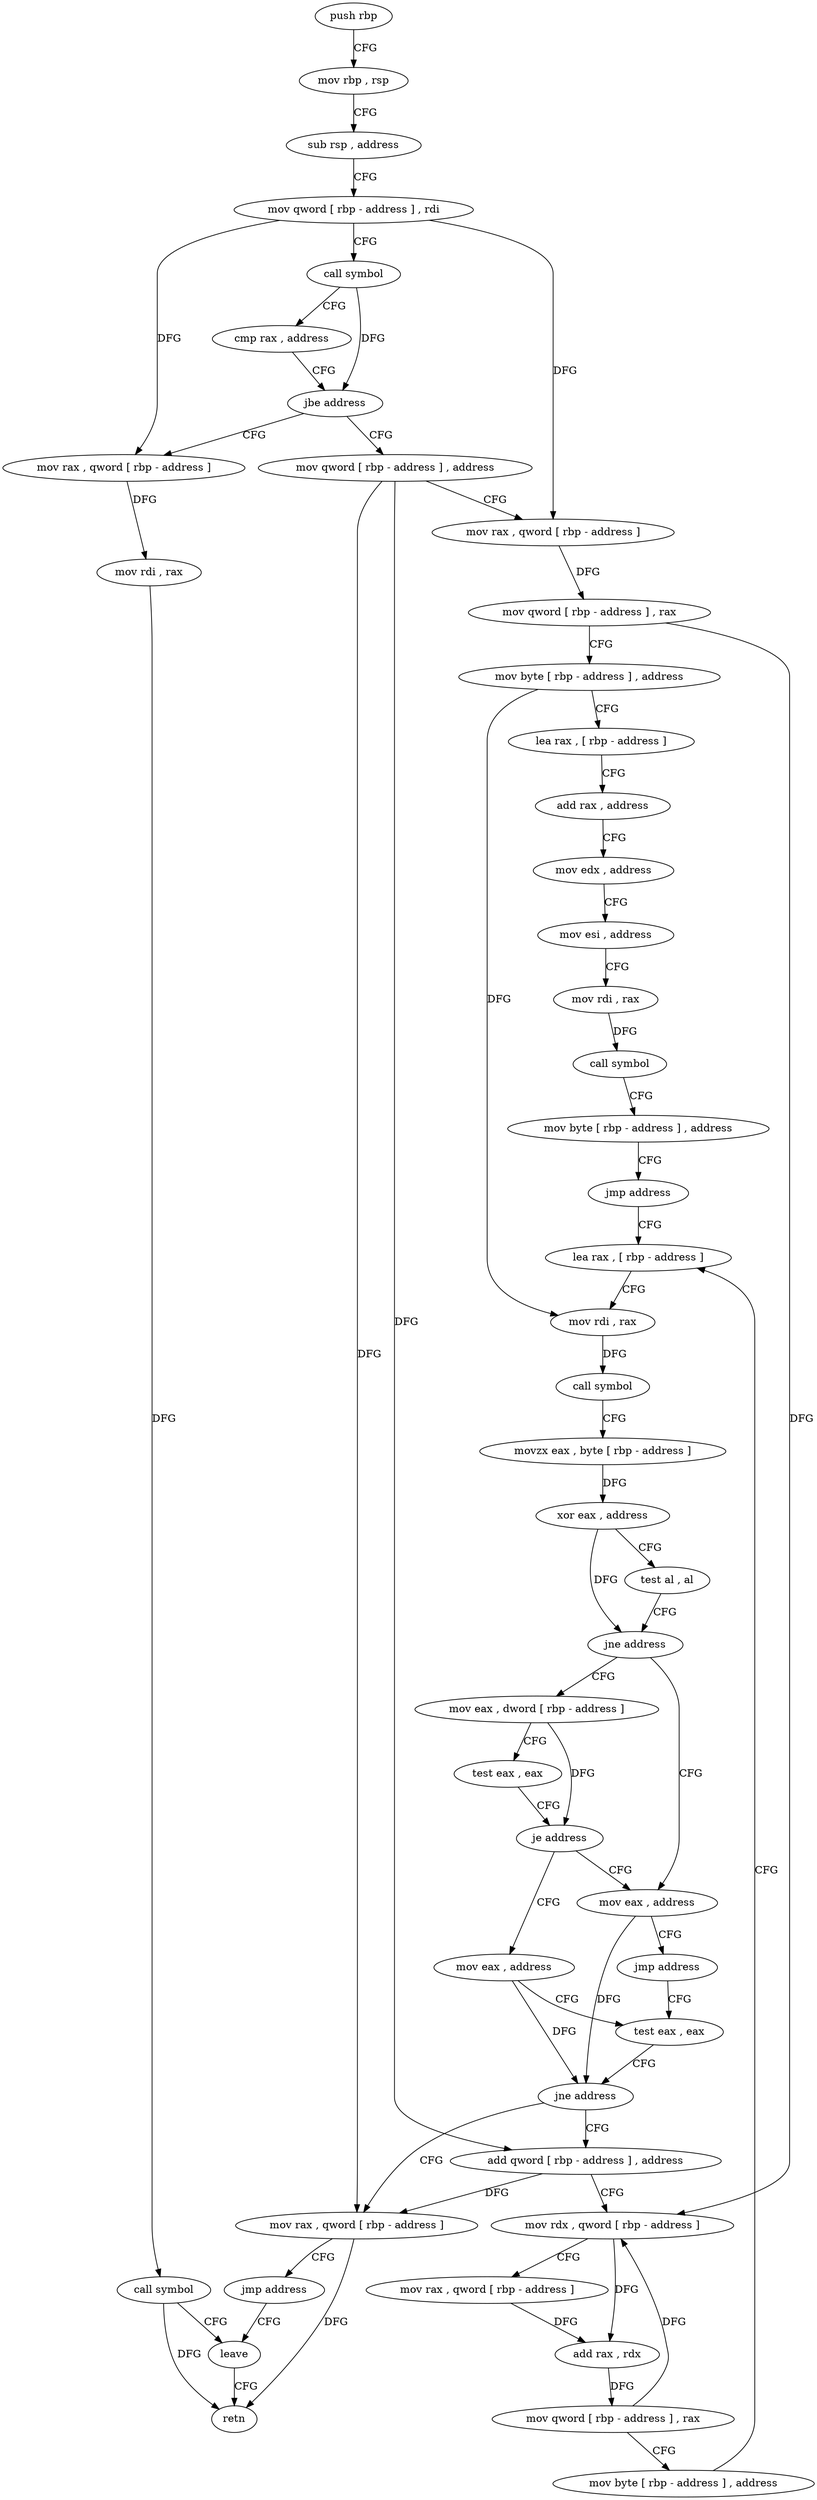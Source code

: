 digraph "func" {
"4497108" [label = "push rbp" ]
"4497109" [label = "mov rbp , rsp" ]
"4497112" [label = "sub rsp , address" ]
"4497116" [label = "mov qword [ rbp - address ] , rdi" ]
"4497120" [label = "call symbol" ]
"4497125" [label = "cmp rax , address" ]
"4497129" [label = "jbe address" ]
"4497263" [label = "mov rax , qword [ rbp - address ]" ]
"4497135" [label = "mov qword [ rbp - address ] , address" ]
"4497267" [label = "mov rdi , rax" ]
"4497270" [label = "call symbol" ]
"4497275" [label = "leave" ]
"4497143" [label = "mov rax , qword [ rbp - address ]" ]
"4497147" [label = "mov qword [ rbp - address ] , rax" ]
"4497151" [label = "mov byte [ rbp - address ] , address" ]
"4497155" [label = "lea rax , [ rbp - address ]" ]
"4497159" [label = "add rax , address" ]
"4497163" [label = "mov edx , address" ]
"4497168" [label = "mov esi , address" ]
"4497173" [label = "mov rdi , rax" ]
"4497176" [label = "call symbol" ]
"4497181" [label = "mov byte [ rbp - address ] , address" ]
"4497185" [label = "jmp address" ]
"4497211" [label = "lea rax , [ rbp - address ]" ]
"4497215" [label = "mov rdi , rax" ]
"4497218" [label = "call symbol" ]
"4497223" [label = "movzx eax , byte [ rbp - address ]" ]
"4497227" [label = "xor eax , address" ]
"4497230" [label = "test al , al" ]
"4497232" [label = "jne address" ]
"4497241" [label = "mov eax , address" ]
"4497234" [label = "mov eax , dword [ rbp - address ]" ]
"4497246" [label = "jmp address" ]
"4497253" [label = "test eax , eax" ]
"4497237" [label = "test eax , eax" ]
"4497239" [label = "je address" ]
"4497248" [label = "mov eax , address" ]
"4497255" [label = "jne address" ]
"4497187" [label = "add qword [ rbp - address ] , address" ]
"4497257" [label = "mov rax , qword [ rbp - address ]" ]
"4497192" [label = "mov rdx , qword [ rbp - address ]" ]
"4497196" [label = "mov rax , qword [ rbp - address ]" ]
"4497200" [label = "add rax , rdx" ]
"4497203" [label = "mov qword [ rbp - address ] , rax" ]
"4497207" [label = "mov byte [ rbp - address ] , address" ]
"4497261" [label = "jmp address" ]
"4497276" [label = "retn" ]
"4497108" -> "4497109" [ label = "CFG" ]
"4497109" -> "4497112" [ label = "CFG" ]
"4497112" -> "4497116" [ label = "CFG" ]
"4497116" -> "4497120" [ label = "CFG" ]
"4497116" -> "4497263" [ label = "DFG" ]
"4497116" -> "4497143" [ label = "DFG" ]
"4497120" -> "4497125" [ label = "CFG" ]
"4497120" -> "4497129" [ label = "DFG" ]
"4497125" -> "4497129" [ label = "CFG" ]
"4497129" -> "4497263" [ label = "CFG" ]
"4497129" -> "4497135" [ label = "CFG" ]
"4497263" -> "4497267" [ label = "DFG" ]
"4497135" -> "4497143" [ label = "CFG" ]
"4497135" -> "4497187" [ label = "DFG" ]
"4497135" -> "4497257" [ label = "DFG" ]
"4497267" -> "4497270" [ label = "DFG" ]
"4497270" -> "4497275" [ label = "CFG" ]
"4497270" -> "4497276" [ label = "DFG" ]
"4497275" -> "4497276" [ label = "CFG" ]
"4497143" -> "4497147" [ label = "DFG" ]
"4497147" -> "4497151" [ label = "CFG" ]
"4497147" -> "4497192" [ label = "DFG" ]
"4497151" -> "4497155" [ label = "CFG" ]
"4497151" -> "4497215" [ label = "DFG" ]
"4497155" -> "4497159" [ label = "CFG" ]
"4497159" -> "4497163" [ label = "CFG" ]
"4497163" -> "4497168" [ label = "CFG" ]
"4497168" -> "4497173" [ label = "CFG" ]
"4497173" -> "4497176" [ label = "DFG" ]
"4497176" -> "4497181" [ label = "CFG" ]
"4497181" -> "4497185" [ label = "CFG" ]
"4497185" -> "4497211" [ label = "CFG" ]
"4497211" -> "4497215" [ label = "CFG" ]
"4497215" -> "4497218" [ label = "DFG" ]
"4497218" -> "4497223" [ label = "CFG" ]
"4497223" -> "4497227" [ label = "DFG" ]
"4497227" -> "4497230" [ label = "CFG" ]
"4497227" -> "4497232" [ label = "DFG" ]
"4497230" -> "4497232" [ label = "CFG" ]
"4497232" -> "4497241" [ label = "CFG" ]
"4497232" -> "4497234" [ label = "CFG" ]
"4497241" -> "4497246" [ label = "CFG" ]
"4497241" -> "4497255" [ label = "DFG" ]
"4497234" -> "4497237" [ label = "CFG" ]
"4497234" -> "4497239" [ label = "DFG" ]
"4497246" -> "4497253" [ label = "CFG" ]
"4497253" -> "4497255" [ label = "CFG" ]
"4497237" -> "4497239" [ label = "CFG" ]
"4497239" -> "4497248" [ label = "CFG" ]
"4497239" -> "4497241" [ label = "CFG" ]
"4497248" -> "4497253" [ label = "CFG" ]
"4497248" -> "4497255" [ label = "DFG" ]
"4497255" -> "4497187" [ label = "CFG" ]
"4497255" -> "4497257" [ label = "CFG" ]
"4497187" -> "4497192" [ label = "CFG" ]
"4497187" -> "4497257" [ label = "DFG" ]
"4497257" -> "4497261" [ label = "CFG" ]
"4497257" -> "4497276" [ label = "DFG" ]
"4497192" -> "4497196" [ label = "CFG" ]
"4497192" -> "4497200" [ label = "DFG" ]
"4497196" -> "4497200" [ label = "DFG" ]
"4497200" -> "4497203" [ label = "DFG" ]
"4497203" -> "4497207" [ label = "CFG" ]
"4497203" -> "4497192" [ label = "DFG" ]
"4497207" -> "4497211" [ label = "CFG" ]
"4497261" -> "4497275" [ label = "CFG" ]
}
